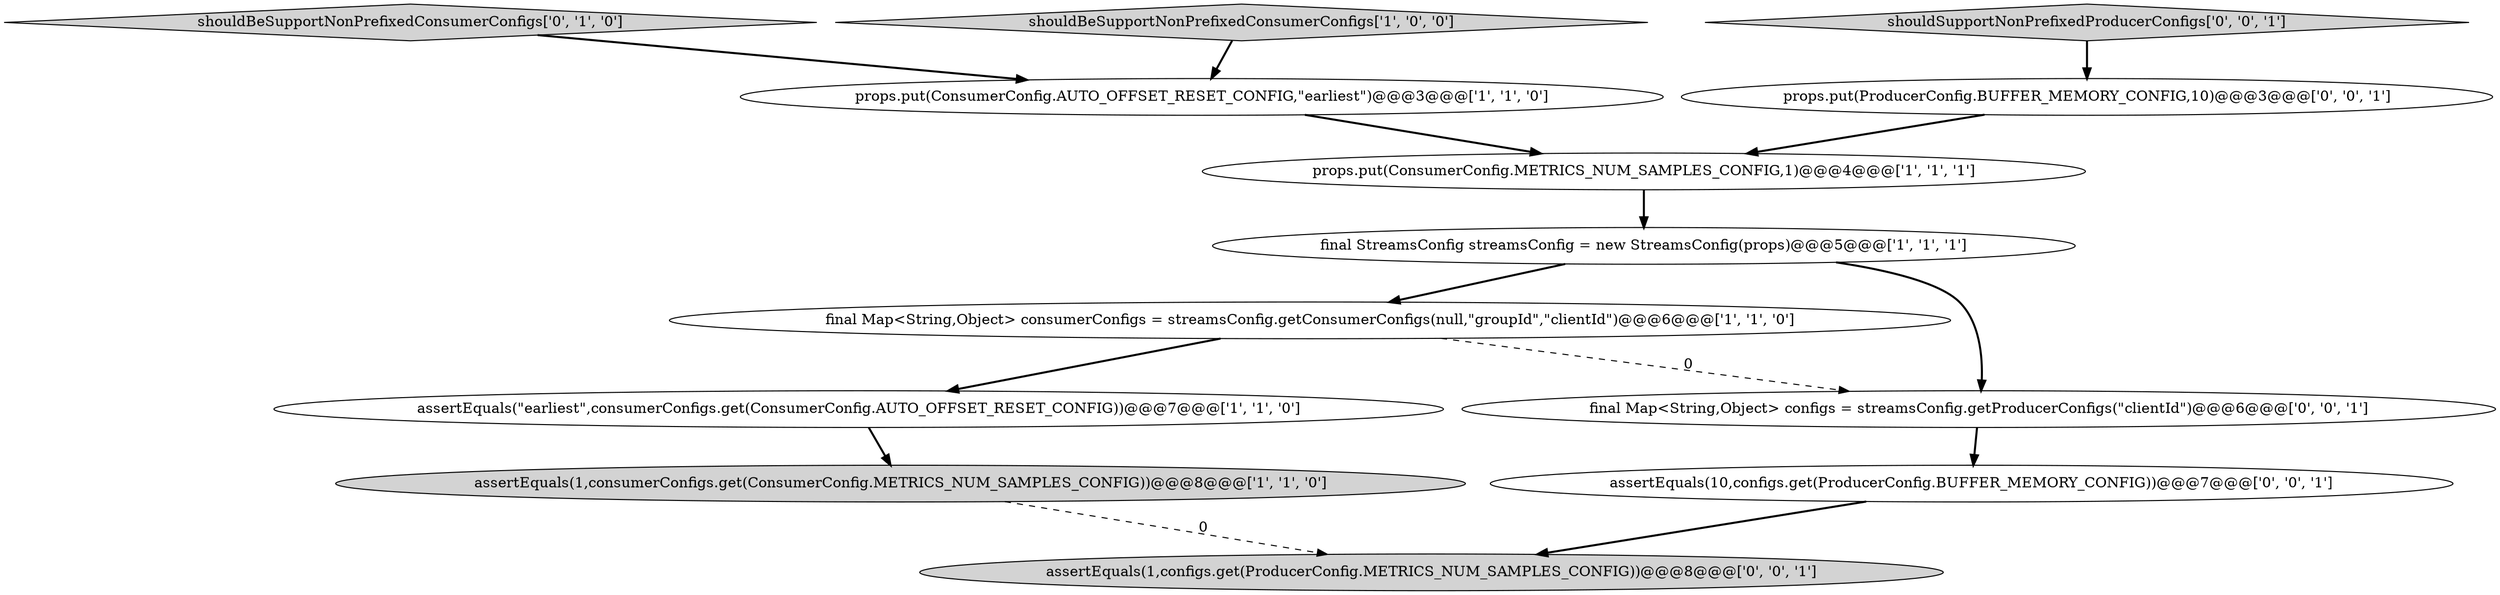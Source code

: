 digraph {
7 [style = filled, label = "shouldBeSupportNonPrefixedConsumerConfigs['0', '1', '0']", fillcolor = lightgray, shape = diamond image = "AAA0AAABBB2BBB"];
0 [style = filled, label = "props.put(ConsumerConfig.METRICS_NUM_SAMPLES_CONFIG,1)@@@4@@@['1', '1', '1']", fillcolor = white, shape = ellipse image = "AAA0AAABBB1BBB"];
2 [style = filled, label = "shouldBeSupportNonPrefixedConsumerConfigs['1', '0', '0']", fillcolor = lightgray, shape = diamond image = "AAA0AAABBB1BBB"];
11 [style = filled, label = "props.put(ProducerConfig.BUFFER_MEMORY_CONFIG,10)@@@3@@@['0', '0', '1']", fillcolor = white, shape = ellipse image = "AAA0AAABBB3BBB"];
1 [style = filled, label = "assertEquals(1,consumerConfigs.get(ConsumerConfig.METRICS_NUM_SAMPLES_CONFIG))@@@8@@@['1', '1', '0']", fillcolor = lightgray, shape = ellipse image = "AAA0AAABBB1BBB"];
10 [style = filled, label = "shouldSupportNonPrefixedProducerConfigs['0', '0', '1']", fillcolor = lightgray, shape = diamond image = "AAA0AAABBB3BBB"];
4 [style = filled, label = "final Map<String,Object> consumerConfigs = streamsConfig.getConsumerConfigs(null,\"groupId\",\"clientId\")@@@6@@@['1', '1', '0']", fillcolor = white, shape = ellipse image = "AAA0AAABBB1BBB"];
8 [style = filled, label = "assertEquals(10,configs.get(ProducerConfig.BUFFER_MEMORY_CONFIG))@@@7@@@['0', '0', '1']", fillcolor = white, shape = ellipse image = "AAA0AAABBB3BBB"];
3 [style = filled, label = "props.put(ConsumerConfig.AUTO_OFFSET_RESET_CONFIG,\"earliest\")@@@3@@@['1', '1', '0']", fillcolor = white, shape = ellipse image = "AAA0AAABBB1BBB"];
6 [style = filled, label = "final StreamsConfig streamsConfig = new StreamsConfig(props)@@@5@@@['1', '1', '1']", fillcolor = white, shape = ellipse image = "AAA0AAABBB1BBB"];
9 [style = filled, label = "final Map<String,Object> configs = streamsConfig.getProducerConfigs(\"clientId\")@@@6@@@['0', '0', '1']", fillcolor = white, shape = ellipse image = "AAA0AAABBB3BBB"];
12 [style = filled, label = "assertEquals(1,configs.get(ProducerConfig.METRICS_NUM_SAMPLES_CONFIG))@@@8@@@['0', '0', '1']", fillcolor = lightgray, shape = ellipse image = "AAA0AAABBB3BBB"];
5 [style = filled, label = "assertEquals(\"earliest\",consumerConfigs.get(ConsumerConfig.AUTO_OFFSET_RESET_CONFIG))@@@7@@@['1', '1', '0']", fillcolor = white, shape = ellipse image = "AAA0AAABBB1BBB"];
1->12 [style = dashed, label="0"];
6->4 [style = bold, label=""];
5->1 [style = bold, label=""];
4->9 [style = dashed, label="0"];
11->0 [style = bold, label=""];
6->9 [style = bold, label=""];
9->8 [style = bold, label=""];
0->6 [style = bold, label=""];
4->5 [style = bold, label=""];
8->12 [style = bold, label=""];
7->3 [style = bold, label=""];
3->0 [style = bold, label=""];
2->3 [style = bold, label=""];
10->11 [style = bold, label=""];
}
